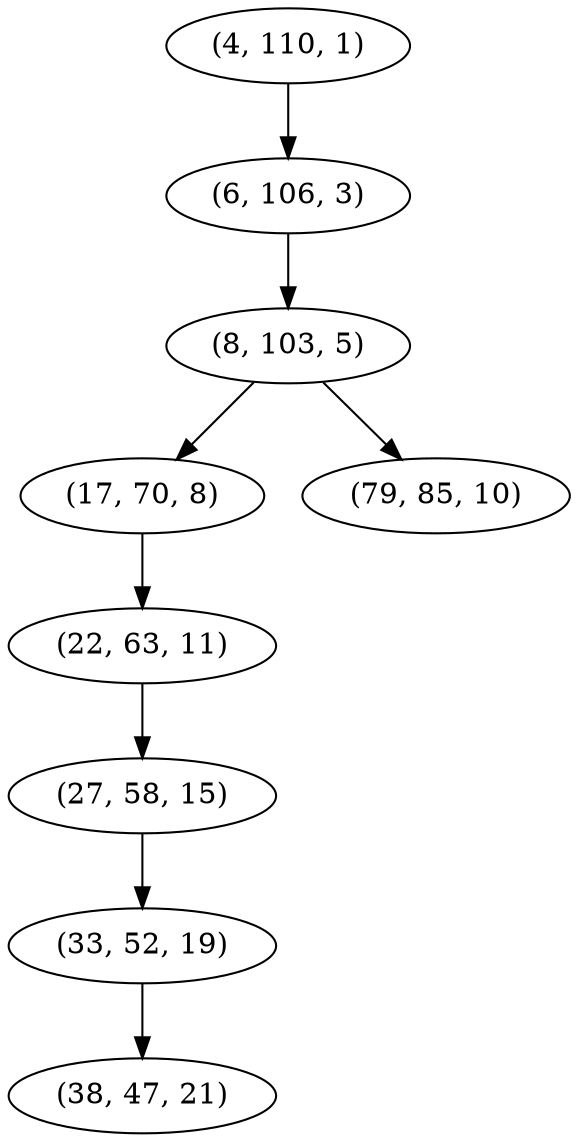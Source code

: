 digraph tree {
    "(4, 110, 1)";
    "(6, 106, 3)";
    "(8, 103, 5)";
    "(17, 70, 8)";
    "(22, 63, 11)";
    "(27, 58, 15)";
    "(33, 52, 19)";
    "(38, 47, 21)";
    "(79, 85, 10)";
    "(4, 110, 1)" -> "(6, 106, 3)";
    "(6, 106, 3)" -> "(8, 103, 5)";
    "(8, 103, 5)" -> "(17, 70, 8)";
    "(8, 103, 5)" -> "(79, 85, 10)";
    "(17, 70, 8)" -> "(22, 63, 11)";
    "(22, 63, 11)" -> "(27, 58, 15)";
    "(27, 58, 15)" -> "(33, 52, 19)";
    "(33, 52, 19)" -> "(38, 47, 21)";
}
